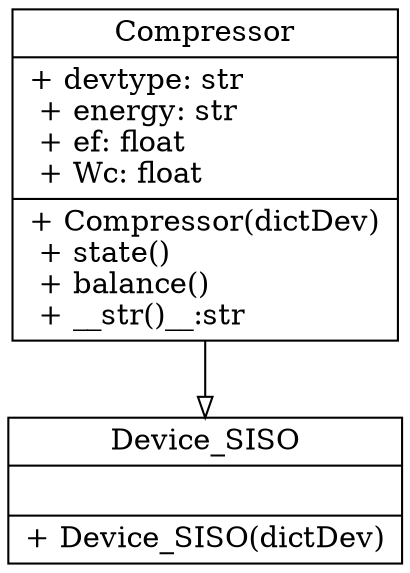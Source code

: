 digraph "classes" {
rankdir=TB
charset="utf-8"
"components.device_siso.Device_SISO" [color="black", fontcoor="black", 
              label="{Device_SISO|
               \l|
               + Device_SISO(dictDev)\l}",
               shape="record", style="solid"];

"components.compressor.Compressor" [color="black", fontcoor="black", 
              label="{Compressor|
               + devtype: str\l
               + energy: str\l 
               + ef: float\l 
               + Wc: float\l|
               + Compressor(dictDev)\l
               + state()\l 
               + balance()\l 
               + __str()__:str\l}",
               shape="record", style="solid"];

"components.compressor.Compressor"->"components.device_siso.Device_SISO"[
            arrowhead="empty", arrowtail="none",
            style="solid"];
}
